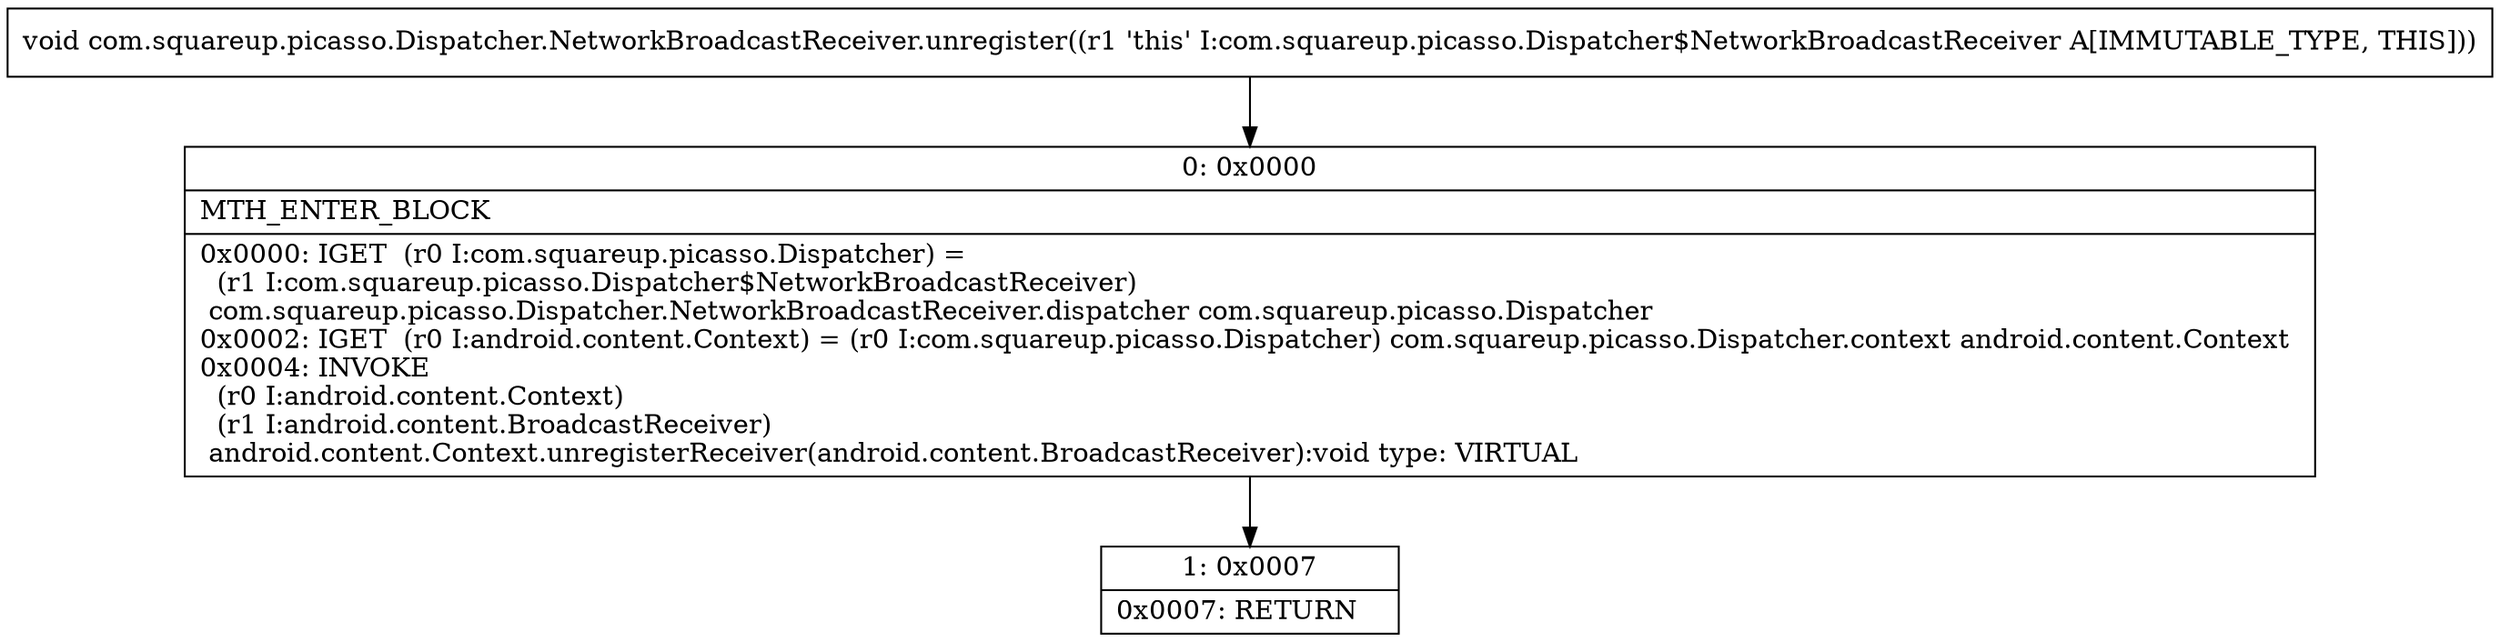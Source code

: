 digraph "CFG forcom.squareup.picasso.Dispatcher.NetworkBroadcastReceiver.unregister()V" {
Node_0 [shape=record,label="{0\:\ 0x0000|MTH_ENTER_BLOCK\l|0x0000: IGET  (r0 I:com.squareup.picasso.Dispatcher) = \l  (r1 I:com.squareup.picasso.Dispatcher$NetworkBroadcastReceiver)\l com.squareup.picasso.Dispatcher.NetworkBroadcastReceiver.dispatcher com.squareup.picasso.Dispatcher \l0x0002: IGET  (r0 I:android.content.Context) = (r0 I:com.squareup.picasso.Dispatcher) com.squareup.picasso.Dispatcher.context android.content.Context \l0x0004: INVOKE  \l  (r0 I:android.content.Context)\l  (r1 I:android.content.BroadcastReceiver)\l android.content.Context.unregisterReceiver(android.content.BroadcastReceiver):void type: VIRTUAL \l}"];
Node_1 [shape=record,label="{1\:\ 0x0007|0x0007: RETURN   \l}"];
MethodNode[shape=record,label="{void com.squareup.picasso.Dispatcher.NetworkBroadcastReceiver.unregister((r1 'this' I:com.squareup.picasso.Dispatcher$NetworkBroadcastReceiver A[IMMUTABLE_TYPE, THIS])) }"];
MethodNode -> Node_0;
Node_0 -> Node_1;
}

